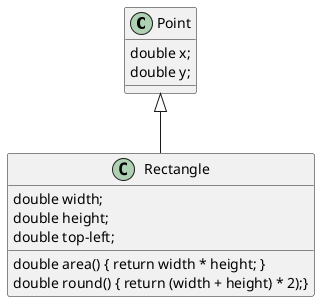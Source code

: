 @startuml
class Point {
double x;
double y;

}
class Rectangle extends Point{
double width;
double height;
double top-left;

double area() { return width * height; }
double round() { return (width + height) * 2);}
}


@enduml